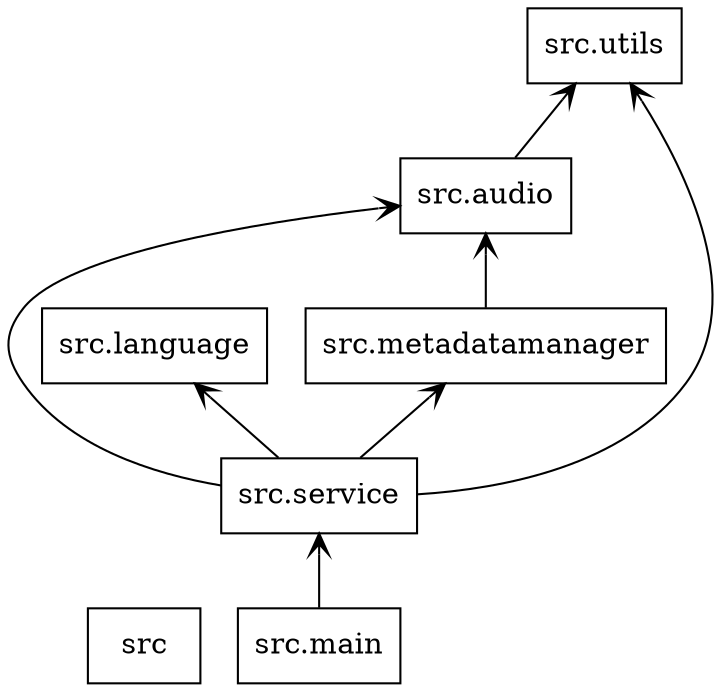 digraph "packages" {
rankdir=BT
charset="utf-8"
"src" [color="black", label="src", shape="box", style="solid"];
"src.audio" [color="black", label="src.audio", shape="box", style="solid"];
"src.language" [color="black", label="src.language", shape="box", style="solid"];
"src.main" [color="black", label="src.main", shape="box", style="solid"];
"src.metadatamanager" [color="black", label="src.metadatamanager", shape="box", style="solid"];
"src.service" [color="black", label="src.service", shape="box", style="solid"];
"src.utils" [color="black", label="src.utils", shape="box", style="solid"];
"src.audio" -> "src.utils" [arrowhead="open", arrowtail="none"];
"src.main" -> "src.service" [arrowhead="open", arrowtail="none"];
"src.metadatamanager" -> "src.audio" [arrowhead="open", arrowtail="none"];
"src.service" -> "src.audio" [arrowhead="open", arrowtail="none"];
"src.service" -> "src.language" [arrowhead="open", arrowtail="none"];
"src.service" -> "src.metadatamanager" [arrowhead="open", arrowtail="none"];
"src.service" -> "src.utils" [arrowhead="open", arrowtail="none"];
}
